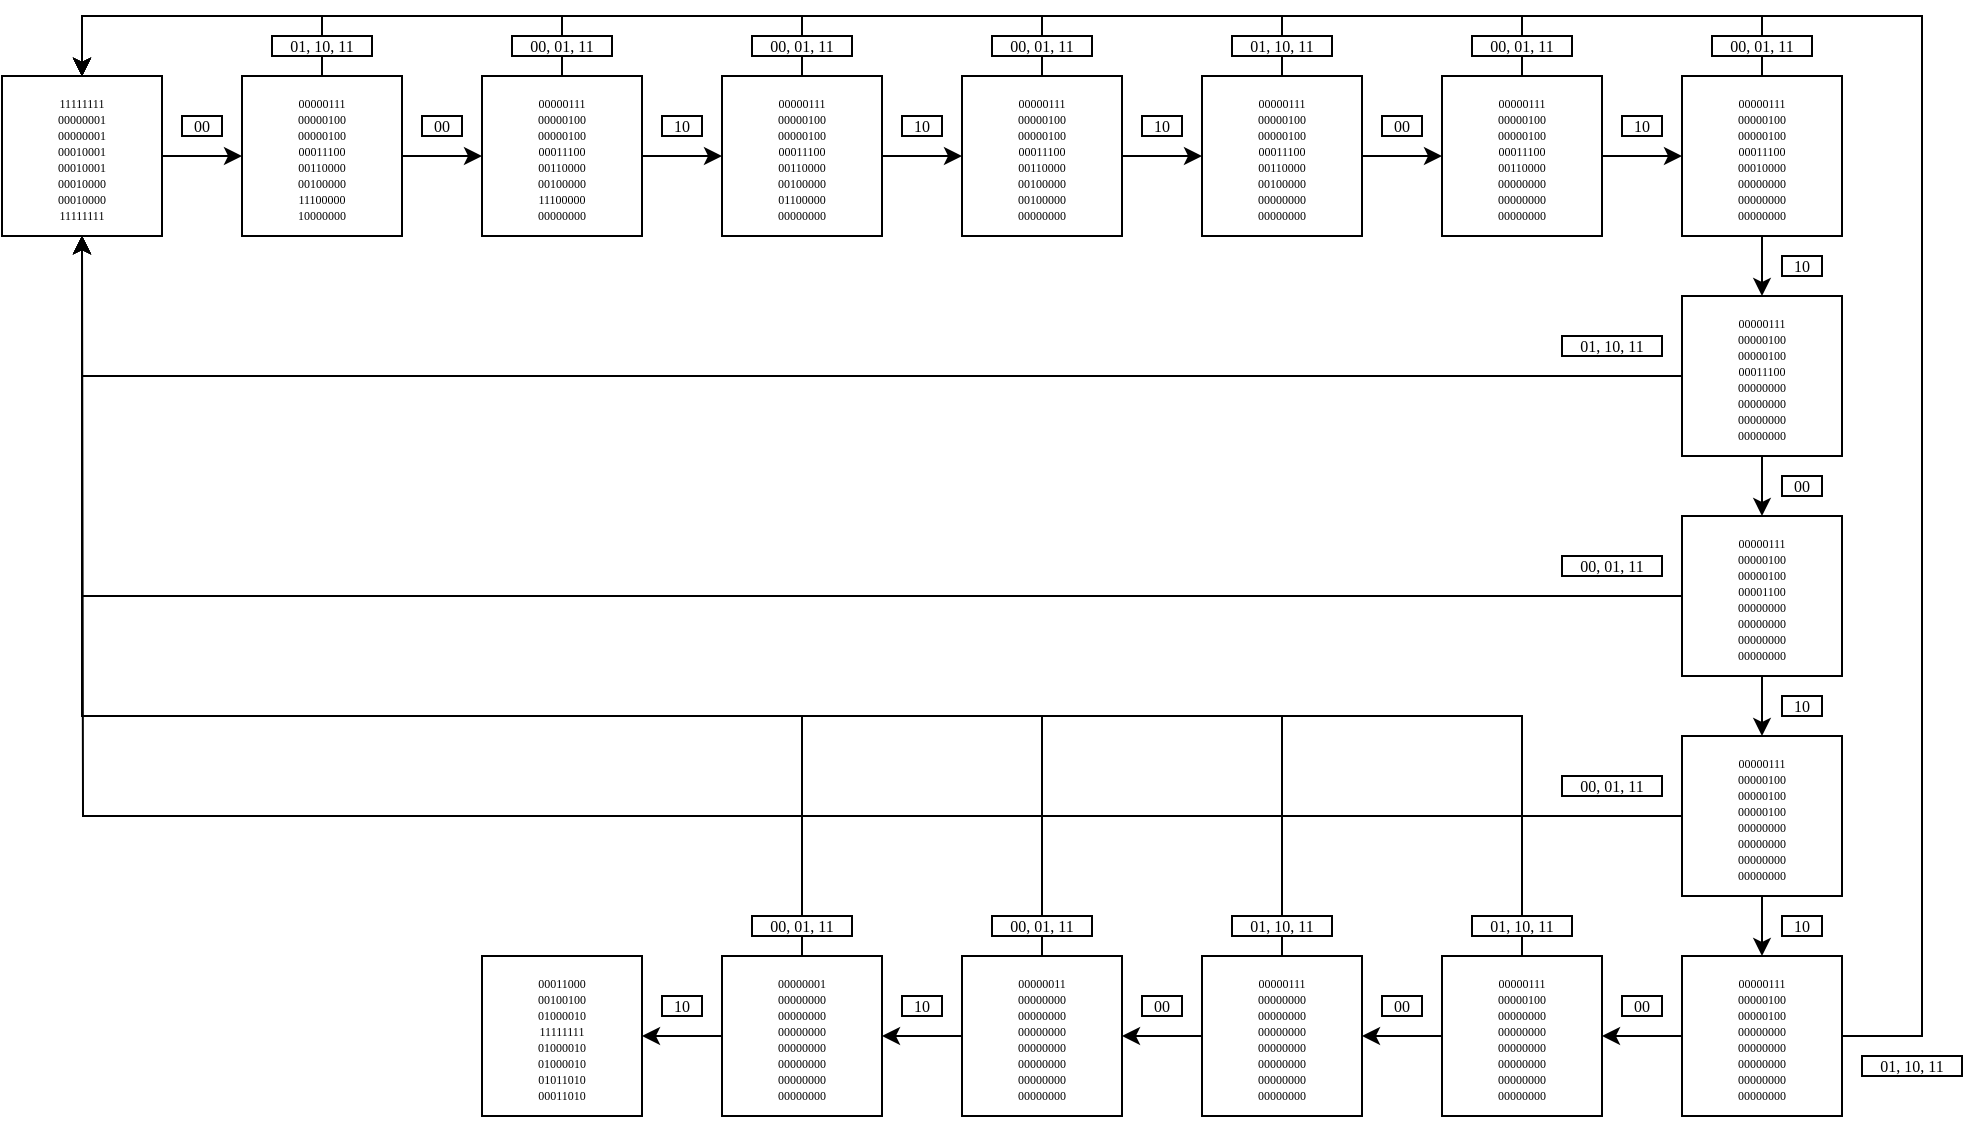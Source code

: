 <mxfile version="22.1.2" type="device">
  <diagram id="C5RBs43oDa-KdzZeNtuy" name="Page-1">
    <mxGraphModel dx="1037" dy="607" grid="1" gridSize="10" guides="1" tooltips="1" connect="1" arrows="1" fold="1" page="1" pageScale="1" pageWidth="1920" pageHeight="1200" math="0" shadow="0">
      <root>
        <mxCell id="WIyWlLk6GJQsqaUBKTNV-0" />
        <mxCell id="WIyWlLk6GJQsqaUBKTNV-1" parent="WIyWlLk6GJQsqaUBKTNV-0" />
        <mxCell id="WR40mjgjieXG-nKHjIMm-53" value="" style="edgeStyle=orthogonalEdgeStyle;rounded=0;orthogonalLoop=1;jettySize=auto;html=1;" edge="1" parent="WIyWlLk6GJQsqaUBKTNV-1" source="WR40mjgjieXG-nKHjIMm-35" target="WR40mjgjieXG-nKHjIMm-36">
          <mxGeometry relative="1" as="geometry" />
        </mxCell>
        <mxCell id="WR40mjgjieXG-nKHjIMm-35" value="&lt;p style=&quot;line-height: 50%;&quot;&gt;&lt;font style=&quot;font-size: 6px;&quot;&gt;&lt;font face=&quot;Verdana&quot;&gt;11111111&lt;br&gt;00000001&lt;br&gt;00000001&lt;br&gt;00010001&lt;br&gt;00010001&lt;br&gt;00010000&lt;br&gt;00010000&lt;br&gt;11111111&lt;/font&gt;&lt;br&gt;&lt;/font&gt;&lt;/p&gt;" style="whiteSpace=wrap;html=1;aspect=fixed;" vertex="1" parent="WIyWlLk6GJQsqaUBKTNV-1">
          <mxGeometry x="470" y="355" width="80" height="80" as="geometry" />
        </mxCell>
        <mxCell id="WR40mjgjieXG-nKHjIMm-54" value="" style="edgeStyle=orthogonalEdgeStyle;rounded=0;orthogonalLoop=1;jettySize=auto;html=1;" edge="1" parent="WIyWlLk6GJQsqaUBKTNV-1" source="WR40mjgjieXG-nKHjIMm-36" target="WR40mjgjieXG-nKHjIMm-37">
          <mxGeometry relative="1" as="geometry" />
        </mxCell>
        <mxCell id="WR40mjgjieXG-nKHjIMm-36" value="&lt;p style=&quot;line-height: 50%;&quot;&gt;&lt;font style=&quot;font-size: 6px;&quot;&gt;&lt;font face=&quot;Verdana&quot;&gt;00000111&lt;br&gt;00000100&lt;br&gt;00000100&lt;br&gt;00011100&lt;br&gt;00110000&lt;br&gt;00100000&lt;br&gt;11100000&lt;br&gt;10000000&lt;/font&gt;&lt;br&gt;&lt;/font&gt;&lt;/p&gt;" style="whiteSpace=wrap;html=1;aspect=fixed;" vertex="1" parent="WIyWlLk6GJQsqaUBKTNV-1">
          <mxGeometry x="590" y="355" width="80" height="80" as="geometry" />
        </mxCell>
        <mxCell id="WR40mjgjieXG-nKHjIMm-55" value="" style="edgeStyle=orthogonalEdgeStyle;rounded=0;orthogonalLoop=1;jettySize=auto;html=1;" edge="1" parent="WIyWlLk6GJQsqaUBKTNV-1" source="WR40mjgjieXG-nKHjIMm-37" target="WR40mjgjieXG-nKHjIMm-38">
          <mxGeometry relative="1" as="geometry" />
        </mxCell>
        <mxCell id="WR40mjgjieXG-nKHjIMm-72" style="edgeStyle=orthogonalEdgeStyle;rounded=0;orthogonalLoop=1;jettySize=auto;html=1;entryX=0.5;entryY=0;entryDx=0;entryDy=0;" edge="1" parent="WIyWlLk6GJQsqaUBKTNV-1" source="WR40mjgjieXG-nKHjIMm-37" target="WR40mjgjieXG-nKHjIMm-35">
          <mxGeometry relative="1" as="geometry">
            <mxPoint x="720" y="285" as="targetPoint" />
            <Array as="points">
              <mxPoint x="750" y="325" />
              <mxPoint x="510" y="325" />
            </Array>
          </mxGeometry>
        </mxCell>
        <mxCell id="WR40mjgjieXG-nKHjIMm-37" value="&lt;p style=&quot;line-height: 50%;&quot;&gt;&lt;font style=&quot;font-size: 6px;&quot;&gt;&lt;font face=&quot;Verdana&quot;&gt;00000111&lt;br&gt;00000100&lt;br&gt;00000100&lt;br&gt;00011100&lt;br&gt;00110000&lt;br&gt;00100000&lt;br&gt;11100000&lt;br&gt;00000000&lt;/font&gt;&lt;br&gt;&lt;/font&gt;&lt;/p&gt;" style="whiteSpace=wrap;html=1;aspect=fixed;" vertex="1" parent="WIyWlLk6GJQsqaUBKTNV-1">
          <mxGeometry x="710" y="355" width="80" height="80" as="geometry" />
        </mxCell>
        <mxCell id="WR40mjgjieXG-nKHjIMm-56" value="" style="edgeStyle=orthogonalEdgeStyle;rounded=0;orthogonalLoop=1;jettySize=auto;html=1;" edge="1" parent="WIyWlLk6GJQsqaUBKTNV-1" source="WR40mjgjieXG-nKHjIMm-38" target="WR40mjgjieXG-nKHjIMm-39">
          <mxGeometry relative="1" as="geometry" />
        </mxCell>
        <mxCell id="WR40mjgjieXG-nKHjIMm-73" style="edgeStyle=orthogonalEdgeStyle;rounded=0;orthogonalLoop=1;jettySize=auto;html=1;exitX=0.5;exitY=0;exitDx=0;exitDy=0;entryX=0.5;entryY=0;entryDx=0;entryDy=0;" edge="1" parent="WIyWlLk6GJQsqaUBKTNV-1" source="WR40mjgjieXG-nKHjIMm-38" target="WR40mjgjieXG-nKHjIMm-35">
          <mxGeometry relative="1" as="geometry">
            <Array as="points">
              <mxPoint x="870" y="325" />
              <mxPoint x="510" y="325" />
            </Array>
          </mxGeometry>
        </mxCell>
        <mxCell id="WR40mjgjieXG-nKHjIMm-38" value="&lt;p style=&quot;line-height: 50%;&quot;&gt;&lt;font style=&quot;font-size: 6px;&quot;&gt;&lt;font face=&quot;Verdana&quot;&gt;00000111&lt;br&gt;00000100&lt;br&gt;00000100&lt;br&gt;00011100&lt;br&gt;00110000&lt;br&gt;00100000&lt;br&gt;01100000&lt;br&gt;00000000&lt;/font&gt;&lt;br&gt;&lt;/font&gt;&lt;/p&gt;" style="whiteSpace=wrap;html=1;aspect=fixed;" vertex="1" parent="WIyWlLk6GJQsqaUBKTNV-1">
          <mxGeometry x="830" y="355" width="80" height="80" as="geometry" />
        </mxCell>
        <mxCell id="WR40mjgjieXG-nKHjIMm-58" value="" style="edgeStyle=orthogonalEdgeStyle;rounded=0;orthogonalLoop=1;jettySize=auto;html=1;" edge="1" parent="WIyWlLk6GJQsqaUBKTNV-1" source="WR40mjgjieXG-nKHjIMm-39" target="WR40mjgjieXG-nKHjIMm-40">
          <mxGeometry relative="1" as="geometry" />
        </mxCell>
        <mxCell id="WR40mjgjieXG-nKHjIMm-74" style="edgeStyle=orthogonalEdgeStyle;rounded=0;orthogonalLoop=1;jettySize=auto;html=1;exitX=0.5;exitY=0;exitDx=0;exitDy=0;entryX=0.5;entryY=0;entryDx=0;entryDy=0;" edge="1" parent="WIyWlLk6GJQsqaUBKTNV-1" source="WR40mjgjieXG-nKHjIMm-39" target="WR40mjgjieXG-nKHjIMm-35">
          <mxGeometry relative="1" as="geometry">
            <Array as="points">
              <mxPoint x="990" y="325" />
              <mxPoint x="510" y="325" />
            </Array>
          </mxGeometry>
        </mxCell>
        <mxCell id="WR40mjgjieXG-nKHjIMm-39" value="&lt;p style=&quot;line-height: 50%;&quot;&gt;&lt;font style=&quot;font-size: 6px;&quot;&gt;&lt;font face=&quot;Verdana&quot;&gt;00000111&lt;br&gt;00000100&lt;br&gt;00000100&lt;br&gt;00011100&lt;br&gt;00110000&lt;br&gt;00100000&lt;br&gt;00100000&lt;br&gt;00000000&lt;/font&gt;&lt;br&gt;&lt;/font&gt;&lt;/p&gt;" style="whiteSpace=wrap;html=1;aspect=fixed;" vertex="1" parent="WIyWlLk6GJQsqaUBKTNV-1">
          <mxGeometry x="950" y="355" width="80" height="80" as="geometry" />
        </mxCell>
        <mxCell id="WR40mjgjieXG-nKHjIMm-59" value="" style="edgeStyle=orthogonalEdgeStyle;rounded=0;orthogonalLoop=1;jettySize=auto;html=1;" edge="1" parent="WIyWlLk6GJQsqaUBKTNV-1" source="WR40mjgjieXG-nKHjIMm-40" target="WR40mjgjieXG-nKHjIMm-41">
          <mxGeometry relative="1" as="geometry" />
        </mxCell>
        <mxCell id="WR40mjgjieXG-nKHjIMm-75" style="edgeStyle=orthogonalEdgeStyle;rounded=0;orthogonalLoop=1;jettySize=auto;html=1;exitX=0.5;exitY=0;exitDx=0;exitDy=0;" edge="1" parent="WIyWlLk6GJQsqaUBKTNV-1" source="WR40mjgjieXG-nKHjIMm-40">
          <mxGeometry relative="1" as="geometry">
            <mxPoint x="510" y="355" as="targetPoint" />
            <Array as="points">
              <mxPoint x="1110" y="325" />
              <mxPoint x="510" y="325" />
            </Array>
          </mxGeometry>
        </mxCell>
        <mxCell id="WR40mjgjieXG-nKHjIMm-40" value="&lt;p style=&quot;line-height: 50%;&quot;&gt;&lt;font style=&quot;font-size: 6px;&quot;&gt;&lt;font face=&quot;Verdana&quot;&gt;00000111&lt;br&gt;00000100&lt;br&gt;00000100&lt;br&gt;00011100&lt;br&gt;00110000&lt;br&gt;00100000&lt;br&gt;00000000&lt;br&gt;00000000&lt;/font&gt;&lt;br&gt;&lt;/font&gt;&lt;/p&gt;" style="whiteSpace=wrap;html=1;aspect=fixed;" vertex="1" parent="WIyWlLk6GJQsqaUBKTNV-1">
          <mxGeometry x="1070" y="355" width="80" height="80" as="geometry" />
        </mxCell>
        <mxCell id="WR40mjgjieXG-nKHjIMm-60" value="" style="edgeStyle=orthogonalEdgeStyle;rounded=0;orthogonalLoop=1;jettySize=auto;html=1;" edge="1" parent="WIyWlLk6GJQsqaUBKTNV-1" source="WR40mjgjieXG-nKHjIMm-41" target="WR40mjgjieXG-nKHjIMm-42">
          <mxGeometry relative="1" as="geometry" />
        </mxCell>
        <mxCell id="WR40mjgjieXG-nKHjIMm-76" style="edgeStyle=orthogonalEdgeStyle;rounded=0;orthogonalLoop=1;jettySize=auto;html=1;exitX=0.5;exitY=0;exitDx=0;exitDy=0;entryX=0.5;entryY=0;entryDx=0;entryDy=0;" edge="1" parent="WIyWlLk6GJQsqaUBKTNV-1" source="WR40mjgjieXG-nKHjIMm-41" target="WR40mjgjieXG-nKHjIMm-35">
          <mxGeometry relative="1" as="geometry">
            <Array as="points">
              <mxPoint x="1230" y="325" />
              <mxPoint x="510" y="325" />
            </Array>
          </mxGeometry>
        </mxCell>
        <mxCell id="WR40mjgjieXG-nKHjIMm-41" value="&lt;p style=&quot;line-height: 50%;&quot;&gt;&lt;font style=&quot;font-size: 6px;&quot;&gt;&lt;font face=&quot;Verdana&quot;&gt;00000111&lt;br&gt;00000100&lt;br&gt;00000100&lt;br&gt;00011100&lt;br&gt;00110000&lt;br&gt;00000000&lt;br&gt;00000000&lt;br&gt;00000000&lt;/font&gt;&lt;br&gt;&lt;/font&gt;&lt;/p&gt;" style="whiteSpace=wrap;html=1;aspect=fixed;" vertex="1" parent="WIyWlLk6GJQsqaUBKTNV-1">
          <mxGeometry x="1190" y="355" width="80" height="80" as="geometry" />
        </mxCell>
        <mxCell id="WR40mjgjieXG-nKHjIMm-61" value="" style="edgeStyle=orthogonalEdgeStyle;rounded=0;orthogonalLoop=1;jettySize=auto;html=1;" edge="1" parent="WIyWlLk6GJQsqaUBKTNV-1" source="WR40mjgjieXG-nKHjIMm-42" target="WR40mjgjieXG-nKHjIMm-43">
          <mxGeometry relative="1" as="geometry" />
        </mxCell>
        <mxCell id="WR40mjgjieXG-nKHjIMm-77" style="edgeStyle=orthogonalEdgeStyle;rounded=0;orthogonalLoop=1;jettySize=auto;html=1;exitX=0.5;exitY=0;exitDx=0;exitDy=0;" edge="1" parent="WIyWlLk6GJQsqaUBKTNV-1" source="WR40mjgjieXG-nKHjIMm-42">
          <mxGeometry relative="1" as="geometry">
            <mxPoint x="510" y="355" as="targetPoint" />
            <Array as="points">
              <mxPoint x="1350" y="325" />
              <mxPoint x="510" y="325" />
            </Array>
          </mxGeometry>
        </mxCell>
        <mxCell id="WR40mjgjieXG-nKHjIMm-42" value="&lt;p style=&quot;line-height: 50%;&quot;&gt;&lt;font style=&quot;font-size: 6px;&quot;&gt;&lt;font face=&quot;Verdana&quot;&gt;00000111&lt;br&gt;00000100&lt;br&gt;00000100&lt;br&gt;00011100&lt;br&gt;00010000&lt;br&gt;00000000&lt;br&gt;00000000&lt;br&gt;00000000&lt;/font&gt;&lt;br&gt;&lt;/font&gt;&lt;/p&gt;" style="whiteSpace=wrap;html=1;aspect=fixed;" vertex="1" parent="WIyWlLk6GJQsqaUBKTNV-1">
          <mxGeometry x="1310" y="355" width="80" height="80" as="geometry" />
        </mxCell>
        <mxCell id="WR40mjgjieXG-nKHjIMm-62" value="" style="edgeStyle=orthogonalEdgeStyle;rounded=0;orthogonalLoop=1;jettySize=auto;html=1;" edge="1" parent="WIyWlLk6GJQsqaUBKTNV-1" source="WR40mjgjieXG-nKHjIMm-43" target="WR40mjgjieXG-nKHjIMm-44">
          <mxGeometry relative="1" as="geometry" />
        </mxCell>
        <mxCell id="WR40mjgjieXG-nKHjIMm-86" style="edgeStyle=orthogonalEdgeStyle;rounded=0;orthogonalLoop=1;jettySize=auto;html=1;exitX=0;exitY=0.5;exitDx=0;exitDy=0;entryX=0.5;entryY=1;entryDx=0;entryDy=0;" edge="1" parent="WIyWlLk6GJQsqaUBKTNV-1" source="WR40mjgjieXG-nKHjIMm-43" target="WR40mjgjieXG-nKHjIMm-35">
          <mxGeometry relative="1" as="geometry" />
        </mxCell>
        <mxCell id="WR40mjgjieXG-nKHjIMm-43" value="&lt;p style=&quot;line-height: 50%;&quot;&gt;&lt;font style=&quot;font-size: 6px;&quot;&gt;&lt;font face=&quot;Verdana&quot;&gt;00000111&lt;br&gt;00000100&lt;br&gt;00000100&lt;br&gt;00011100&lt;br&gt;00000000&lt;br&gt;00000000&lt;br&gt;00000000&lt;br&gt;00000000&lt;/font&gt;&lt;br&gt;&lt;/font&gt;&lt;/p&gt;" style="whiteSpace=wrap;html=1;aspect=fixed;" vertex="1" parent="WIyWlLk6GJQsqaUBKTNV-1">
          <mxGeometry x="1310" y="465" width="80" height="80" as="geometry" />
        </mxCell>
        <mxCell id="WR40mjgjieXG-nKHjIMm-63" value="" style="edgeStyle=orthogonalEdgeStyle;rounded=0;orthogonalLoop=1;jettySize=auto;html=1;" edge="1" parent="WIyWlLk6GJQsqaUBKTNV-1" source="WR40mjgjieXG-nKHjIMm-44" target="WR40mjgjieXG-nKHjIMm-45">
          <mxGeometry relative="1" as="geometry" />
        </mxCell>
        <mxCell id="WR40mjgjieXG-nKHjIMm-85" style="edgeStyle=orthogonalEdgeStyle;rounded=0;orthogonalLoop=1;jettySize=auto;html=1;exitX=0;exitY=0.5;exitDx=0;exitDy=0;entryX=0.5;entryY=1;entryDx=0;entryDy=0;" edge="1" parent="WIyWlLk6GJQsqaUBKTNV-1" source="WR40mjgjieXG-nKHjIMm-44" target="WR40mjgjieXG-nKHjIMm-35">
          <mxGeometry relative="1" as="geometry" />
        </mxCell>
        <mxCell id="WR40mjgjieXG-nKHjIMm-44" value="&lt;p style=&quot;line-height: 50%;&quot;&gt;&lt;font style=&quot;font-size: 6px;&quot;&gt;&lt;font face=&quot;Verdana&quot;&gt;00000111&lt;br&gt;00000100&lt;br&gt;00000100&lt;br&gt;00001100&lt;br&gt;00000000&lt;br&gt;00000000&lt;br&gt;00000000&lt;br&gt;00000000&lt;/font&gt;&lt;br&gt;&lt;/font&gt;&lt;/p&gt;" style="whiteSpace=wrap;html=1;aspect=fixed;" vertex="1" parent="WIyWlLk6GJQsqaUBKTNV-1">
          <mxGeometry x="1310" y="575" width="80" height="80" as="geometry" />
        </mxCell>
        <mxCell id="WR40mjgjieXG-nKHjIMm-64" value="" style="edgeStyle=orthogonalEdgeStyle;rounded=0;orthogonalLoop=1;jettySize=auto;html=1;" edge="1" parent="WIyWlLk6GJQsqaUBKTNV-1" source="WR40mjgjieXG-nKHjIMm-45" target="WR40mjgjieXG-nKHjIMm-46">
          <mxGeometry relative="1" as="geometry" />
        </mxCell>
        <mxCell id="WR40mjgjieXG-nKHjIMm-84" style="edgeStyle=orthogonalEdgeStyle;rounded=0;orthogonalLoop=1;jettySize=auto;html=1;exitX=0;exitY=0.5;exitDx=0;exitDy=0;" edge="1" parent="WIyWlLk6GJQsqaUBKTNV-1" source="WR40mjgjieXG-nKHjIMm-45">
          <mxGeometry relative="1" as="geometry">
            <mxPoint x="510" y="435" as="targetPoint" />
          </mxGeometry>
        </mxCell>
        <mxCell id="WR40mjgjieXG-nKHjIMm-45" value="&lt;p style=&quot;line-height: 50%;&quot;&gt;&lt;font style=&quot;font-size: 6px;&quot;&gt;&lt;font face=&quot;Verdana&quot;&gt;00000111&lt;br&gt;00000100&lt;br&gt;00000100&lt;br&gt;00000100&lt;br&gt;00000000&lt;br&gt;00000000&lt;br&gt;00000000&lt;br&gt;00000000&lt;/font&gt;&lt;br&gt;&lt;/font&gt;&lt;/p&gt;" style="whiteSpace=wrap;html=1;aspect=fixed;" vertex="1" parent="WIyWlLk6GJQsqaUBKTNV-1">
          <mxGeometry x="1310" y="685" width="80" height="80" as="geometry" />
        </mxCell>
        <mxCell id="WR40mjgjieXG-nKHjIMm-65" value="" style="edgeStyle=orthogonalEdgeStyle;rounded=0;orthogonalLoop=1;jettySize=auto;html=1;" edge="1" parent="WIyWlLk6GJQsqaUBKTNV-1" source="WR40mjgjieXG-nKHjIMm-46" target="WR40mjgjieXG-nKHjIMm-52">
          <mxGeometry relative="1" as="geometry" />
        </mxCell>
        <mxCell id="WR40mjgjieXG-nKHjIMm-124" style="edgeStyle=orthogonalEdgeStyle;rounded=0;orthogonalLoop=1;jettySize=auto;html=1;exitX=1;exitY=0.5;exitDx=0;exitDy=0;entryX=0.5;entryY=0;entryDx=0;entryDy=0;" edge="1" parent="WIyWlLk6GJQsqaUBKTNV-1" source="WR40mjgjieXG-nKHjIMm-46" target="WR40mjgjieXG-nKHjIMm-35">
          <mxGeometry relative="1" as="geometry">
            <Array as="points">
              <mxPoint x="1430" y="835" />
              <mxPoint x="1430" y="325" />
              <mxPoint x="510" y="325" />
            </Array>
          </mxGeometry>
        </mxCell>
        <mxCell id="WR40mjgjieXG-nKHjIMm-46" value="&lt;p style=&quot;line-height: 50%;&quot;&gt;&lt;font style=&quot;font-size: 6px;&quot;&gt;&lt;font face=&quot;Verdana&quot;&gt;00000111&lt;br&gt;00000100&lt;br&gt;00000100&lt;br&gt;00000000&lt;br&gt;00000000&lt;br&gt;00000000&lt;br&gt;00000000&lt;br&gt;00000000&lt;/font&gt;&lt;br&gt;&lt;/font&gt;&lt;/p&gt;" style="whiteSpace=wrap;html=1;aspect=fixed;" vertex="1" parent="WIyWlLk6GJQsqaUBKTNV-1">
          <mxGeometry x="1310" y="795" width="80" height="80" as="geometry" />
        </mxCell>
        <mxCell id="WR40mjgjieXG-nKHjIMm-47" value="&lt;p style=&quot;line-height: 50%;&quot;&gt;&lt;font style=&quot;font-size: 6px;&quot;&gt;&lt;font face=&quot;Verdana&quot;&gt;00011000&lt;br&gt;00100100&lt;br&gt;01000010&lt;br&gt;11111111&lt;br&gt;01000010&lt;br&gt;01000010&lt;br&gt;01011010&lt;br&gt;00011010&lt;/font&gt;&lt;br&gt;&lt;/font&gt;&lt;/p&gt;" style="whiteSpace=wrap;html=1;aspect=fixed;" vertex="1" parent="WIyWlLk6GJQsqaUBKTNV-1">
          <mxGeometry x="710" y="795" width="80" height="80" as="geometry" />
        </mxCell>
        <mxCell id="WR40mjgjieXG-nKHjIMm-69" value="" style="edgeStyle=orthogonalEdgeStyle;rounded=0;orthogonalLoop=1;jettySize=auto;html=1;" edge="1" parent="WIyWlLk6GJQsqaUBKTNV-1" source="WR40mjgjieXG-nKHjIMm-49">
          <mxGeometry relative="1" as="geometry">
            <mxPoint x="790" y="835" as="targetPoint" />
          </mxGeometry>
        </mxCell>
        <mxCell id="WR40mjgjieXG-nKHjIMm-80" style="edgeStyle=orthogonalEdgeStyle;rounded=0;orthogonalLoop=1;jettySize=auto;html=1;" edge="1" parent="WIyWlLk6GJQsqaUBKTNV-1" source="WR40mjgjieXG-nKHjIMm-49">
          <mxGeometry relative="1" as="geometry">
            <mxPoint x="510" y="435" as="targetPoint" />
            <Array as="points">
              <mxPoint x="870" y="675" />
              <mxPoint x="510" y="675" />
            </Array>
          </mxGeometry>
        </mxCell>
        <mxCell id="WR40mjgjieXG-nKHjIMm-49" value="&lt;p style=&quot;line-height: 50%;&quot;&gt;&lt;font style=&quot;font-size: 6px;&quot;&gt;&lt;font face=&quot;Verdana&quot;&gt;00000001&lt;br&gt;00000000&lt;br&gt;00000000&lt;br&gt;00000000&lt;br&gt;00000000&lt;br&gt;00000000&lt;br&gt;00000000&lt;br&gt;00000000&lt;/font&gt;&lt;br&gt;&lt;/font&gt;&lt;/p&gt;" style="whiteSpace=wrap;html=1;aspect=fixed;" vertex="1" parent="WIyWlLk6GJQsqaUBKTNV-1">
          <mxGeometry x="830" y="795" width="80" height="80" as="geometry" />
        </mxCell>
        <mxCell id="WR40mjgjieXG-nKHjIMm-68" value="" style="edgeStyle=orthogonalEdgeStyle;rounded=0;orthogonalLoop=1;jettySize=auto;html=1;" edge="1" parent="WIyWlLk6GJQsqaUBKTNV-1" source="WR40mjgjieXG-nKHjIMm-50" target="WR40mjgjieXG-nKHjIMm-49">
          <mxGeometry relative="1" as="geometry" />
        </mxCell>
        <mxCell id="WR40mjgjieXG-nKHjIMm-81" style="edgeStyle=orthogonalEdgeStyle;rounded=0;orthogonalLoop=1;jettySize=auto;html=1;exitX=0.5;exitY=0;exitDx=0;exitDy=0;entryX=0.5;entryY=1;entryDx=0;entryDy=0;" edge="1" parent="WIyWlLk6GJQsqaUBKTNV-1" source="WR40mjgjieXG-nKHjIMm-50" target="WR40mjgjieXG-nKHjIMm-35">
          <mxGeometry relative="1" as="geometry">
            <Array as="points">
              <mxPoint x="990" y="675" />
              <mxPoint x="510" y="675" />
            </Array>
          </mxGeometry>
        </mxCell>
        <mxCell id="WR40mjgjieXG-nKHjIMm-50" value="&lt;p style=&quot;line-height: 50%;&quot;&gt;&lt;font style=&quot;font-size: 6px;&quot;&gt;&lt;font face=&quot;Verdana&quot;&gt;00000011&lt;br&gt;00000000&lt;br&gt;00000000&lt;br&gt;00000000&lt;br&gt;00000000&lt;br&gt;00000000&lt;br&gt;00000000&lt;br&gt;00000000&lt;/font&gt;&lt;br&gt;&lt;/font&gt;&lt;/p&gt;" style="whiteSpace=wrap;html=1;aspect=fixed;" vertex="1" parent="WIyWlLk6GJQsqaUBKTNV-1">
          <mxGeometry x="950" y="795" width="80" height="80" as="geometry" />
        </mxCell>
        <mxCell id="WR40mjgjieXG-nKHjIMm-67" value="" style="edgeStyle=orthogonalEdgeStyle;rounded=0;orthogonalLoop=1;jettySize=auto;html=1;" edge="1" parent="WIyWlLk6GJQsqaUBKTNV-1" source="WR40mjgjieXG-nKHjIMm-51" target="WR40mjgjieXG-nKHjIMm-50">
          <mxGeometry relative="1" as="geometry" />
        </mxCell>
        <mxCell id="WR40mjgjieXG-nKHjIMm-82" style="edgeStyle=orthogonalEdgeStyle;rounded=0;orthogonalLoop=1;jettySize=auto;html=1;exitX=0.5;exitY=0;exitDx=0;exitDy=0;entryX=0.5;entryY=1;entryDx=0;entryDy=0;" edge="1" parent="WIyWlLk6GJQsqaUBKTNV-1" source="WR40mjgjieXG-nKHjIMm-51" target="WR40mjgjieXG-nKHjIMm-35">
          <mxGeometry relative="1" as="geometry">
            <Array as="points">
              <mxPoint x="1110" y="675" />
              <mxPoint x="510" y="675" />
            </Array>
          </mxGeometry>
        </mxCell>
        <mxCell id="WR40mjgjieXG-nKHjIMm-51" value="&lt;p style=&quot;line-height: 50%;&quot;&gt;&lt;font style=&quot;font-size: 6px;&quot;&gt;&lt;font face=&quot;Verdana&quot;&gt;00000111&lt;br&gt;00000000&lt;br&gt;00000000&lt;br&gt;00000000&lt;br&gt;00000000&lt;br&gt;00000000&lt;br&gt;00000000&lt;br&gt;00000000&lt;/font&gt;&lt;br&gt;&lt;/font&gt;&lt;/p&gt;" style="whiteSpace=wrap;html=1;aspect=fixed;" vertex="1" parent="WIyWlLk6GJQsqaUBKTNV-1">
          <mxGeometry x="1070" y="795" width="80" height="80" as="geometry" />
        </mxCell>
        <mxCell id="WR40mjgjieXG-nKHjIMm-66" value="" style="edgeStyle=orthogonalEdgeStyle;rounded=0;orthogonalLoop=1;jettySize=auto;html=1;" edge="1" parent="WIyWlLk6GJQsqaUBKTNV-1" source="WR40mjgjieXG-nKHjIMm-52" target="WR40mjgjieXG-nKHjIMm-51">
          <mxGeometry relative="1" as="geometry" />
        </mxCell>
        <mxCell id="WR40mjgjieXG-nKHjIMm-83" style="edgeStyle=orthogonalEdgeStyle;rounded=0;orthogonalLoop=1;jettySize=auto;html=1;exitX=0.5;exitY=0;exitDx=0;exitDy=0;entryX=0.5;entryY=1;entryDx=0;entryDy=0;" edge="1" parent="WIyWlLk6GJQsqaUBKTNV-1" source="WR40mjgjieXG-nKHjIMm-52" target="WR40mjgjieXG-nKHjIMm-35">
          <mxGeometry relative="1" as="geometry">
            <Array as="points">
              <mxPoint x="1230" y="675" />
              <mxPoint x="510" y="675" />
            </Array>
          </mxGeometry>
        </mxCell>
        <mxCell id="WR40mjgjieXG-nKHjIMm-52" value="&lt;p style=&quot;line-height: 50%;&quot;&gt;&lt;font style=&quot;font-size: 6px;&quot;&gt;&lt;font face=&quot;Verdana&quot;&gt;00000111&lt;br&gt;00000100&lt;br&gt;00000000&lt;br&gt;00000000&lt;br&gt;00000000&lt;br&gt;00000000&lt;br&gt;00000000&lt;br&gt;00000000&lt;/font&gt;&lt;br&gt;&lt;/font&gt;&lt;/p&gt;" style="whiteSpace=wrap;html=1;aspect=fixed;" vertex="1" parent="WIyWlLk6GJQsqaUBKTNV-1">
          <mxGeometry x="1190" y="795" width="80" height="80" as="geometry" />
        </mxCell>
        <mxCell id="WR40mjgjieXG-nKHjIMm-71" style="edgeStyle=orthogonalEdgeStyle;rounded=0;orthogonalLoop=1;jettySize=auto;html=1;exitX=0.5;exitY=0;exitDx=0;exitDy=0;entryX=0.5;entryY=0;entryDx=0;entryDy=0;" edge="1" parent="WIyWlLk6GJQsqaUBKTNV-1" source="WR40mjgjieXG-nKHjIMm-36" target="WR40mjgjieXG-nKHjIMm-35">
          <mxGeometry relative="1" as="geometry">
            <mxPoint x="506" y="357" as="targetPoint" />
            <Array as="points">
              <mxPoint x="630" y="325" />
              <mxPoint x="510" y="325" />
            </Array>
          </mxGeometry>
        </mxCell>
        <mxCell id="WR40mjgjieXG-nKHjIMm-93" value="&lt;p style=&quot;line-height: 130%;&quot;&gt;&lt;font face=&quot;Verdana&quot; style=&quot;font-size: 8px;&quot;&gt;10&lt;/font&gt;&lt;/p&gt;" style="rounded=1;whiteSpace=wrap;html=1;align=center;arcSize=0;" vertex="1" parent="WIyWlLk6GJQsqaUBKTNV-1">
          <mxGeometry x="800" y="375" width="20" height="10" as="geometry" />
        </mxCell>
        <mxCell id="WR40mjgjieXG-nKHjIMm-94" value="&lt;p style=&quot;line-height: 130%;&quot;&gt;&lt;font face=&quot;Verdana&quot; style=&quot;font-size: 8px;&quot;&gt;10&lt;/font&gt;&lt;/p&gt;" style="rounded=1;whiteSpace=wrap;html=1;align=center;arcSize=0;" vertex="1" parent="WIyWlLk6GJQsqaUBKTNV-1">
          <mxGeometry x="920" y="375" width="20" height="10" as="geometry" />
        </mxCell>
        <mxCell id="WR40mjgjieXG-nKHjIMm-95" value="&lt;p style=&quot;line-height: 130%;&quot;&gt;&lt;font face=&quot;Verdana&quot; style=&quot;font-size: 8px;&quot;&gt;10&lt;/font&gt;&lt;/p&gt;" style="rounded=1;whiteSpace=wrap;html=1;align=center;arcSize=0;" vertex="1" parent="WIyWlLk6GJQsqaUBKTNV-1">
          <mxGeometry x="1040" y="375" width="20" height="10" as="geometry" />
        </mxCell>
        <mxCell id="WR40mjgjieXG-nKHjIMm-97" value="&lt;p style=&quot;line-height: 130%;&quot;&gt;&lt;font face=&quot;Verdana&quot; style=&quot;font-size: 8px;&quot;&gt;10&lt;/font&gt;&lt;/p&gt;" style="rounded=1;whiteSpace=wrap;html=1;align=center;arcSize=0;" vertex="1" parent="WIyWlLk6GJQsqaUBKTNV-1">
          <mxGeometry x="1280" y="375" width="20" height="10" as="geometry" />
        </mxCell>
        <mxCell id="WR40mjgjieXG-nKHjIMm-98" value="&lt;p style=&quot;line-height: 130%;&quot;&gt;&lt;font face=&quot;Verdana&quot; style=&quot;font-size: 8px;&quot;&gt;10&lt;/font&gt;&lt;/p&gt;" style="rounded=1;whiteSpace=wrap;html=1;align=center;arcSize=0;" vertex="1" parent="WIyWlLk6GJQsqaUBKTNV-1">
          <mxGeometry x="1360" y="445" width="20" height="10" as="geometry" />
        </mxCell>
        <mxCell id="WR40mjgjieXG-nKHjIMm-100" value="&lt;p style=&quot;line-height: 130%;&quot;&gt;&lt;font face=&quot;Verdana&quot; style=&quot;font-size: 8px;&quot;&gt;00&lt;/font&gt;&lt;/p&gt;" style="rounded=1;whiteSpace=wrap;html=1;align=center;arcSize=0;" vertex="1" parent="WIyWlLk6GJQsqaUBKTNV-1">
          <mxGeometry x="1160" y="375" width="20" height="10" as="geometry" />
        </mxCell>
        <mxCell id="WR40mjgjieXG-nKHjIMm-101" value="&lt;p style=&quot;line-height: 130%;&quot;&gt;&lt;font face=&quot;Verdana&quot; style=&quot;font-size: 8px;&quot;&gt;00&lt;/font&gt;&lt;/p&gt;" style="rounded=1;whiteSpace=wrap;html=1;align=center;arcSize=0;" vertex="1" parent="WIyWlLk6GJQsqaUBKTNV-1">
          <mxGeometry x="680" y="375" width="20" height="10" as="geometry" />
        </mxCell>
        <mxCell id="WR40mjgjieXG-nKHjIMm-104" value="&lt;p style=&quot;line-height: 130%;&quot;&gt;&lt;font face=&quot;Verdana&quot; style=&quot;font-size: 8px;&quot;&gt;00&lt;/font&gt;&lt;/p&gt;" style="rounded=1;whiteSpace=wrap;html=1;align=center;arcSize=0;" vertex="1" parent="WIyWlLk6GJQsqaUBKTNV-1">
          <mxGeometry x="560" y="375" width="20" height="10" as="geometry" />
        </mxCell>
        <mxCell id="WR40mjgjieXG-nKHjIMm-105" value="&lt;p style=&quot;line-height: 130%;&quot;&gt;&lt;font face=&quot;Verdana&quot; style=&quot;font-size: 8px;&quot;&gt;00&lt;/font&gt;&lt;/p&gt;" style="rounded=1;whiteSpace=wrap;html=1;align=center;arcSize=0;" vertex="1" parent="WIyWlLk6GJQsqaUBKTNV-1">
          <mxGeometry x="1360" y="555" width="20" height="10" as="geometry" />
        </mxCell>
        <mxCell id="WR40mjgjieXG-nKHjIMm-106" value="&lt;p style=&quot;line-height: 130%;&quot;&gt;&lt;font face=&quot;Verdana&quot; style=&quot;font-size: 8px;&quot;&gt;10&lt;/font&gt;&lt;/p&gt;" style="rounded=1;whiteSpace=wrap;html=1;align=center;arcSize=0;" vertex="1" parent="WIyWlLk6GJQsqaUBKTNV-1">
          <mxGeometry x="1360" y="665" width="20" height="10" as="geometry" />
        </mxCell>
        <mxCell id="WR40mjgjieXG-nKHjIMm-107" value="&lt;p style=&quot;line-height: 130%;&quot;&gt;&lt;font face=&quot;Verdana&quot; style=&quot;font-size: 8px;&quot;&gt;10&lt;/font&gt;&lt;/p&gt;" style="rounded=1;whiteSpace=wrap;html=1;align=center;arcSize=0;" vertex="1" parent="WIyWlLk6GJQsqaUBKTNV-1">
          <mxGeometry x="1360" y="775" width="20" height="10" as="geometry" />
        </mxCell>
        <mxCell id="WR40mjgjieXG-nKHjIMm-108" value="&lt;p style=&quot;line-height: 130%;&quot;&gt;&lt;font face=&quot;Verdana&quot; style=&quot;font-size: 8px;&quot;&gt;00&lt;/font&gt;&lt;/p&gt;" style="rounded=1;whiteSpace=wrap;html=1;align=center;arcSize=0;" vertex="1" parent="WIyWlLk6GJQsqaUBKTNV-1">
          <mxGeometry x="1280" y="815" width="20" height="10" as="geometry" />
        </mxCell>
        <mxCell id="WR40mjgjieXG-nKHjIMm-109" value="&lt;p style=&quot;line-height: 130%;&quot;&gt;&lt;font face=&quot;Verdana&quot; style=&quot;font-size: 8px;&quot;&gt;00&lt;/font&gt;&lt;/p&gt;" style="rounded=1;whiteSpace=wrap;html=1;align=center;arcSize=0;" vertex="1" parent="WIyWlLk6GJQsqaUBKTNV-1">
          <mxGeometry x="1160" y="815" width="20" height="10" as="geometry" />
        </mxCell>
        <mxCell id="WR40mjgjieXG-nKHjIMm-110" value="&lt;p style=&quot;line-height: 130%;&quot;&gt;&lt;font face=&quot;Verdana&quot; style=&quot;font-size: 8px;&quot;&gt;00&lt;/font&gt;&lt;/p&gt;" style="rounded=1;whiteSpace=wrap;html=1;align=center;arcSize=0;" vertex="1" parent="WIyWlLk6GJQsqaUBKTNV-1">
          <mxGeometry x="1040" y="815" width="20" height="10" as="geometry" />
        </mxCell>
        <mxCell id="WR40mjgjieXG-nKHjIMm-111" value="&lt;p style=&quot;line-height: 130%;&quot;&gt;&lt;font face=&quot;Verdana&quot; style=&quot;font-size: 8px;&quot;&gt;10&lt;/font&gt;&lt;/p&gt;" style="rounded=1;whiteSpace=wrap;html=1;align=center;arcSize=0;" vertex="1" parent="WIyWlLk6GJQsqaUBKTNV-1">
          <mxGeometry x="920" y="815" width="20" height="10" as="geometry" />
        </mxCell>
        <mxCell id="WR40mjgjieXG-nKHjIMm-112" value="&lt;p style=&quot;line-height: 130%;&quot;&gt;&lt;font face=&quot;Verdana&quot; style=&quot;font-size: 8px;&quot;&gt;10&lt;/font&gt;&lt;/p&gt;" style="rounded=1;whiteSpace=wrap;html=1;align=center;arcSize=0;" vertex="1" parent="WIyWlLk6GJQsqaUBKTNV-1">
          <mxGeometry x="800" y="815" width="20" height="10" as="geometry" />
        </mxCell>
        <mxCell id="WR40mjgjieXG-nKHjIMm-113" value="&lt;p style=&quot;line-height: 130%;&quot;&gt;&lt;font face=&quot;Verdana&quot; style=&quot;font-size: 8px;&quot;&gt;01, 10, 11&lt;/font&gt;&lt;/p&gt;" style="rounded=1;whiteSpace=wrap;html=1;align=center;arcSize=0;" vertex="1" parent="WIyWlLk6GJQsqaUBKTNV-1">
          <mxGeometry x="605" y="335" width="50" height="10" as="geometry" />
        </mxCell>
        <mxCell id="WR40mjgjieXG-nKHjIMm-115" value="&lt;p style=&quot;line-height: 130%;&quot;&gt;&lt;font face=&quot;Verdana&quot; style=&quot;font-size: 8px;&quot;&gt;01, 10, 11&lt;/font&gt;&lt;/p&gt;" style="rounded=1;whiteSpace=wrap;html=1;align=center;arcSize=0;" vertex="1" parent="WIyWlLk6GJQsqaUBKTNV-1">
          <mxGeometry x="1085" y="775" width="50" height="10" as="geometry" />
        </mxCell>
        <mxCell id="WR40mjgjieXG-nKHjIMm-116" value="&lt;p style=&quot;line-height: 130%;&quot;&gt;&lt;font face=&quot;Verdana&quot; style=&quot;font-size: 8px;&quot;&gt;01, 10, 11&lt;/font&gt;&lt;/p&gt;" style="rounded=1;whiteSpace=wrap;html=1;align=center;arcSize=0;" vertex="1" parent="WIyWlLk6GJQsqaUBKTNV-1">
          <mxGeometry x="1205" y="775" width="50" height="10" as="geometry" />
        </mxCell>
        <mxCell id="WR40mjgjieXG-nKHjIMm-117" value="&lt;p style=&quot;line-height: 130%;&quot;&gt;&lt;font face=&quot;Verdana&quot; style=&quot;font-size: 8px;&quot;&gt;01, 10, 11&lt;/font&gt;&lt;/p&gt;" style="rounded=1;whiteSpace=wrap;html=1;align=center;arcSize=0;" vertex="1" parent="WIyWlLk6GJQsqaUBKTNV-1">
          <mxGeometry x="1250" y="485" width="50" height="10" as="geometry" />
        </mxCell>
        <mxCell id="WR40mjgjieXG-nKHjIMm-118" value="&lt;p style=&quot;line-height: 130%;&quot;&gt;&lt;font face=&quot;Verdana&quot; style=&quot;font-size: 8px;&quot;&gt;01, 10, 11&lt;/font&gt;&lt;/p&gt;" style="rounded=1;whiteSpace=wrap;html=1;align=center;arcSize=0;" vertex="1" parent="WIyWlLk6GJQsqaUBKTNV-1">
          <mxGeometry x="1085" y="335" width="50" height="10" as="geometry" />
        </mxCell>
        <mxCell id="WR40mjgjieXG-nKHjIMm-119" value="&lt;p style=&quot;line-height: 130%;&quot;&gt;&lt;font face=&quot;Verdana&quot; style=&quot;font-size: 8px;&quot;&gt;01, 10, 11&lt;/font&gt;&lt;/p&gt;" style="rounded=1;whiteSpace=wrap;html=1;align=center;arcSize=0;" vertex="1" parent="WIyWlLk6GJQsqaUBKTNV-1">
          <mxGeometry x="1400" y="845" width="50" height="10" as="geometry" />
        </mxCell>
        <mxCell id="WR40mjgjieXG-nKHjIMm-131" value="&lt;p style=&quot;line-height: 130%;&quot;&gt;&lt;font face=&quot;Verdana&quot; style=&quot;font-size: 8px;&quot;&gt;00, 01, 11&lt;/font&gt;&lt;/p&gt;" style="rounded=1;whiteSpace=wrap;html=1;align=center;arcSize=0;" vertex="1" parent="WIyWlLk6GJQsqaUBKTNV-1">
          <mxGeometry x="725" y="335" width="50" height="10" as="geometry" />
        </mxCell>
        <mxCell id="WR40mjgjieXG-nKHjIMm-132" value="&lt;p style=&quot;line-height: 130%;&quot;&gt;&lt;font face=&quot;Verdana&quot; style=&quot;font-size: 8px;&quot;&gt;00, 01, 11&lt;/font&gt;&lt;/p&gt;" style="rounded=1;whiteSpace=wrap;html=1;align=center;arcSize=0;" vertex="1" parent="WIyWlLk6GJQsqaUBKTNV-1">
          <mxGeometry x="1250" y="705" width="50" height="10" as="geometry" />
        </mxCell>
        <mxCell id="WR40mjgjieXG-nKHjIMm-133" value="&lt;p style=&quot;line-height: 130%;&quot;&gt;&lt;font face=&quot;Verdana&quot; style=&quot;font-size: 8px;&quot;&gt;00, 01, 11&lt;/font&gt;&lt;/p&gt;" style="rounded=1;whiteSpace=wrap;html=1;align=center;arcSize=0;" vertex="1" parent="WIyWlLk6GJQsqaUBKTNV-1">
          <mxGeometry x="1250" y="595" width="50" height="10" as="geometry" />
        </mxCell>
        <mxCell id="WR40mjgjieXG-nKHjIMm-134" value="&lt;p style=&quot;line-height: 130%;&quot;&gt;&lt;font face=&quot;Verdana&quot; style=&quot;font-size: 8px;&quot;&gt;00, 01, 11&lt;/font&gt;&lt;/p&gt;" style="rounded=1;whiteSpace=wrap;html=1;align=center;arcSize=0;" vertex="1" parent="WIyWlLk6GJQsqaUBKTNV-1">
          <mxGeometry x="1325" y="335" width="50" height="10" as="geometry" />
        </mxCell>
        <mxCell id="WR40mjgjieXG-nKHjIMm-135" value="&lt;p style=&quot;line-height: 130%;&quot;&gt;&lt;font face=&quot;Verdana&quot; style=&quot;font-size: 8px;&quot;&gt;00, 01, 11&lt;/font&gt;&lt;/p&gt;" style="rounded=1;whiteSpace=wrap;html=1;align=center;arcSize=0;" vertex="1" parent="WIyWlLk6GJQsqaUBKTNV-1">
          <mxGeometry x="1205" y="335" width="50" height="10" as="geometry" />
        </mxCell>
        <mxCell id="WR40mjgjieXG-nKHjIMm-136" value="&lt;p style=&quot;line-height: 130%;&quot;&gt;&lt;font face=&quot;Verdana&quot; style=&quot;font-size: 8px;&quot;&gt;00, 01, 11&lt;/font&gt;&lt;/p&gt;" style="rounded=1;whiteSpace=wrap;html=1;align=center;arcSize=0;" vertex="1" parent="WIyWlLk6GJQsqaUBKTNV-1">
          <mxGeometry x="965" y="335" width="50" height="10" as="geometry" />
        </mxCell>
        <mxCell id="WR40mjgjieXG-nKHjIMm-137" value="&lt;p style=&quot;line-height: 130%;&quot;&gt;&lt;font face=&quot;Verdana&quot; style=&quot;font-size: 8px;&quot;&gt;00, 01, 11&lt;/font&gt;&lt;/p&gt;" style="rounded=1;whiteSpace=wrap;html=1;align=center;arcSize=0;" vertex="1" parent="WIyWlLk6GJQsqaUBKTNV-1">
          <mxGeometry x="845" y="335" width="50" height="10" as="geometry" />
        </mxCell>
        <mxCell id="WR40mjgjieXG-nKHjIMm-139" value="&lt;p style=&quot;line-height: 130%;&quot;&gt;&lt;font face=&quot;Verdana&quot; style=&quot;font-size: 8px;&quot;&gt;00, 01, 11&lt;/font&gt;&lt;/p&gt;" style="rounded=1;whiteSpace=wrap;html=1;align=center;arcSize=0;" vertex="1" parent="WIyWlLk6GJQsqaUBKTNV-1">
          <mxGeometry x="845" y="775" width="50" height="10" as="geometry" />
        </mxCell>
        <mxCell id="WR40mjgjieXG-nKHjIMm-140" value="&lt;p style=&quot;line-height: 130%;&quot;&gt;&lt;font face=&quot;Verdana&quot; style=&quot;font-size: 8px;&quot;&gt;00, 01, 11&lt;/font&gt;&lt;/p&gt;" style="rounded=1;whiteSpace=wrap;html=1;align=center;arcSize=0;" vertex="1" parent="WIyWlLk6GJQsqaUBKTNV-1">
          <mxGeometry x="965" y="775" width="50" height="10" as="geometry" />
        </mxCell>
      </root>
    </mxGraphModel>
  </diagram>
</mxfile>
